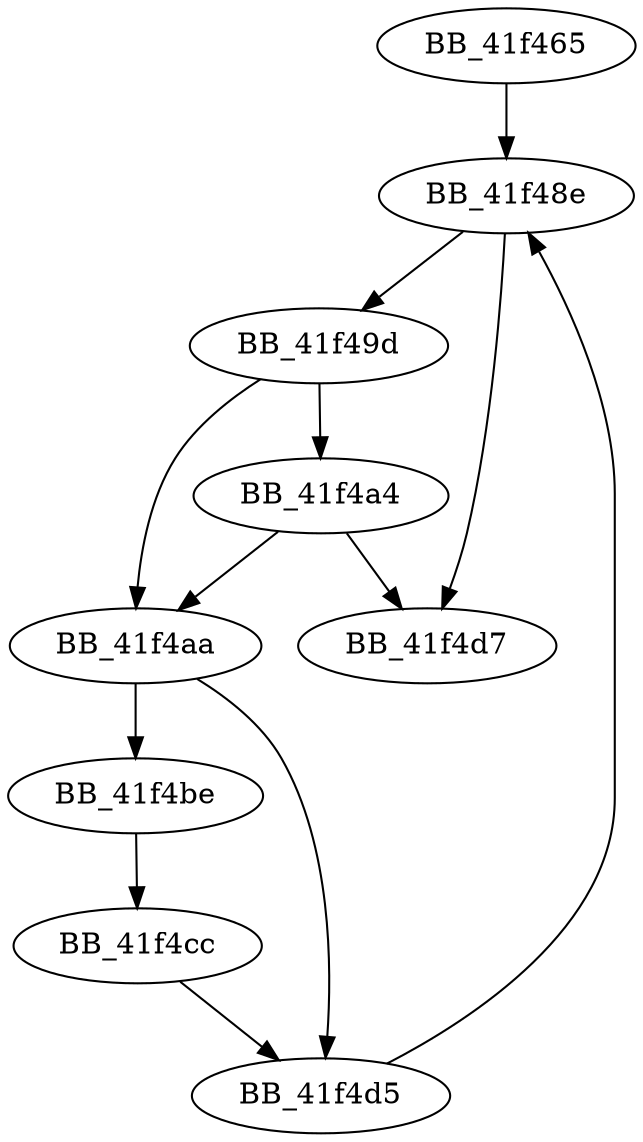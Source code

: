 DiGraph __local_unwind2{
BB_41f465->BB_41f48e
BB_41f48e->BB_41f49d
BB_41f48e->BB_41f4d7
BB_41f49d->BB_41f4a4
BB_41f49d->BB_41f4aa
BB_41f4a4->BB_41f4aa
BB_41f4a4->BB_41f4d7
BB_41f4aa->BB_41f4be
BB_41f4aa->BB_41f4d5
BB_41f4be->BB_41f4cc
BB_41f4cc->BB_41f4d5
BB_41f4d5->BB_41f48e
}
